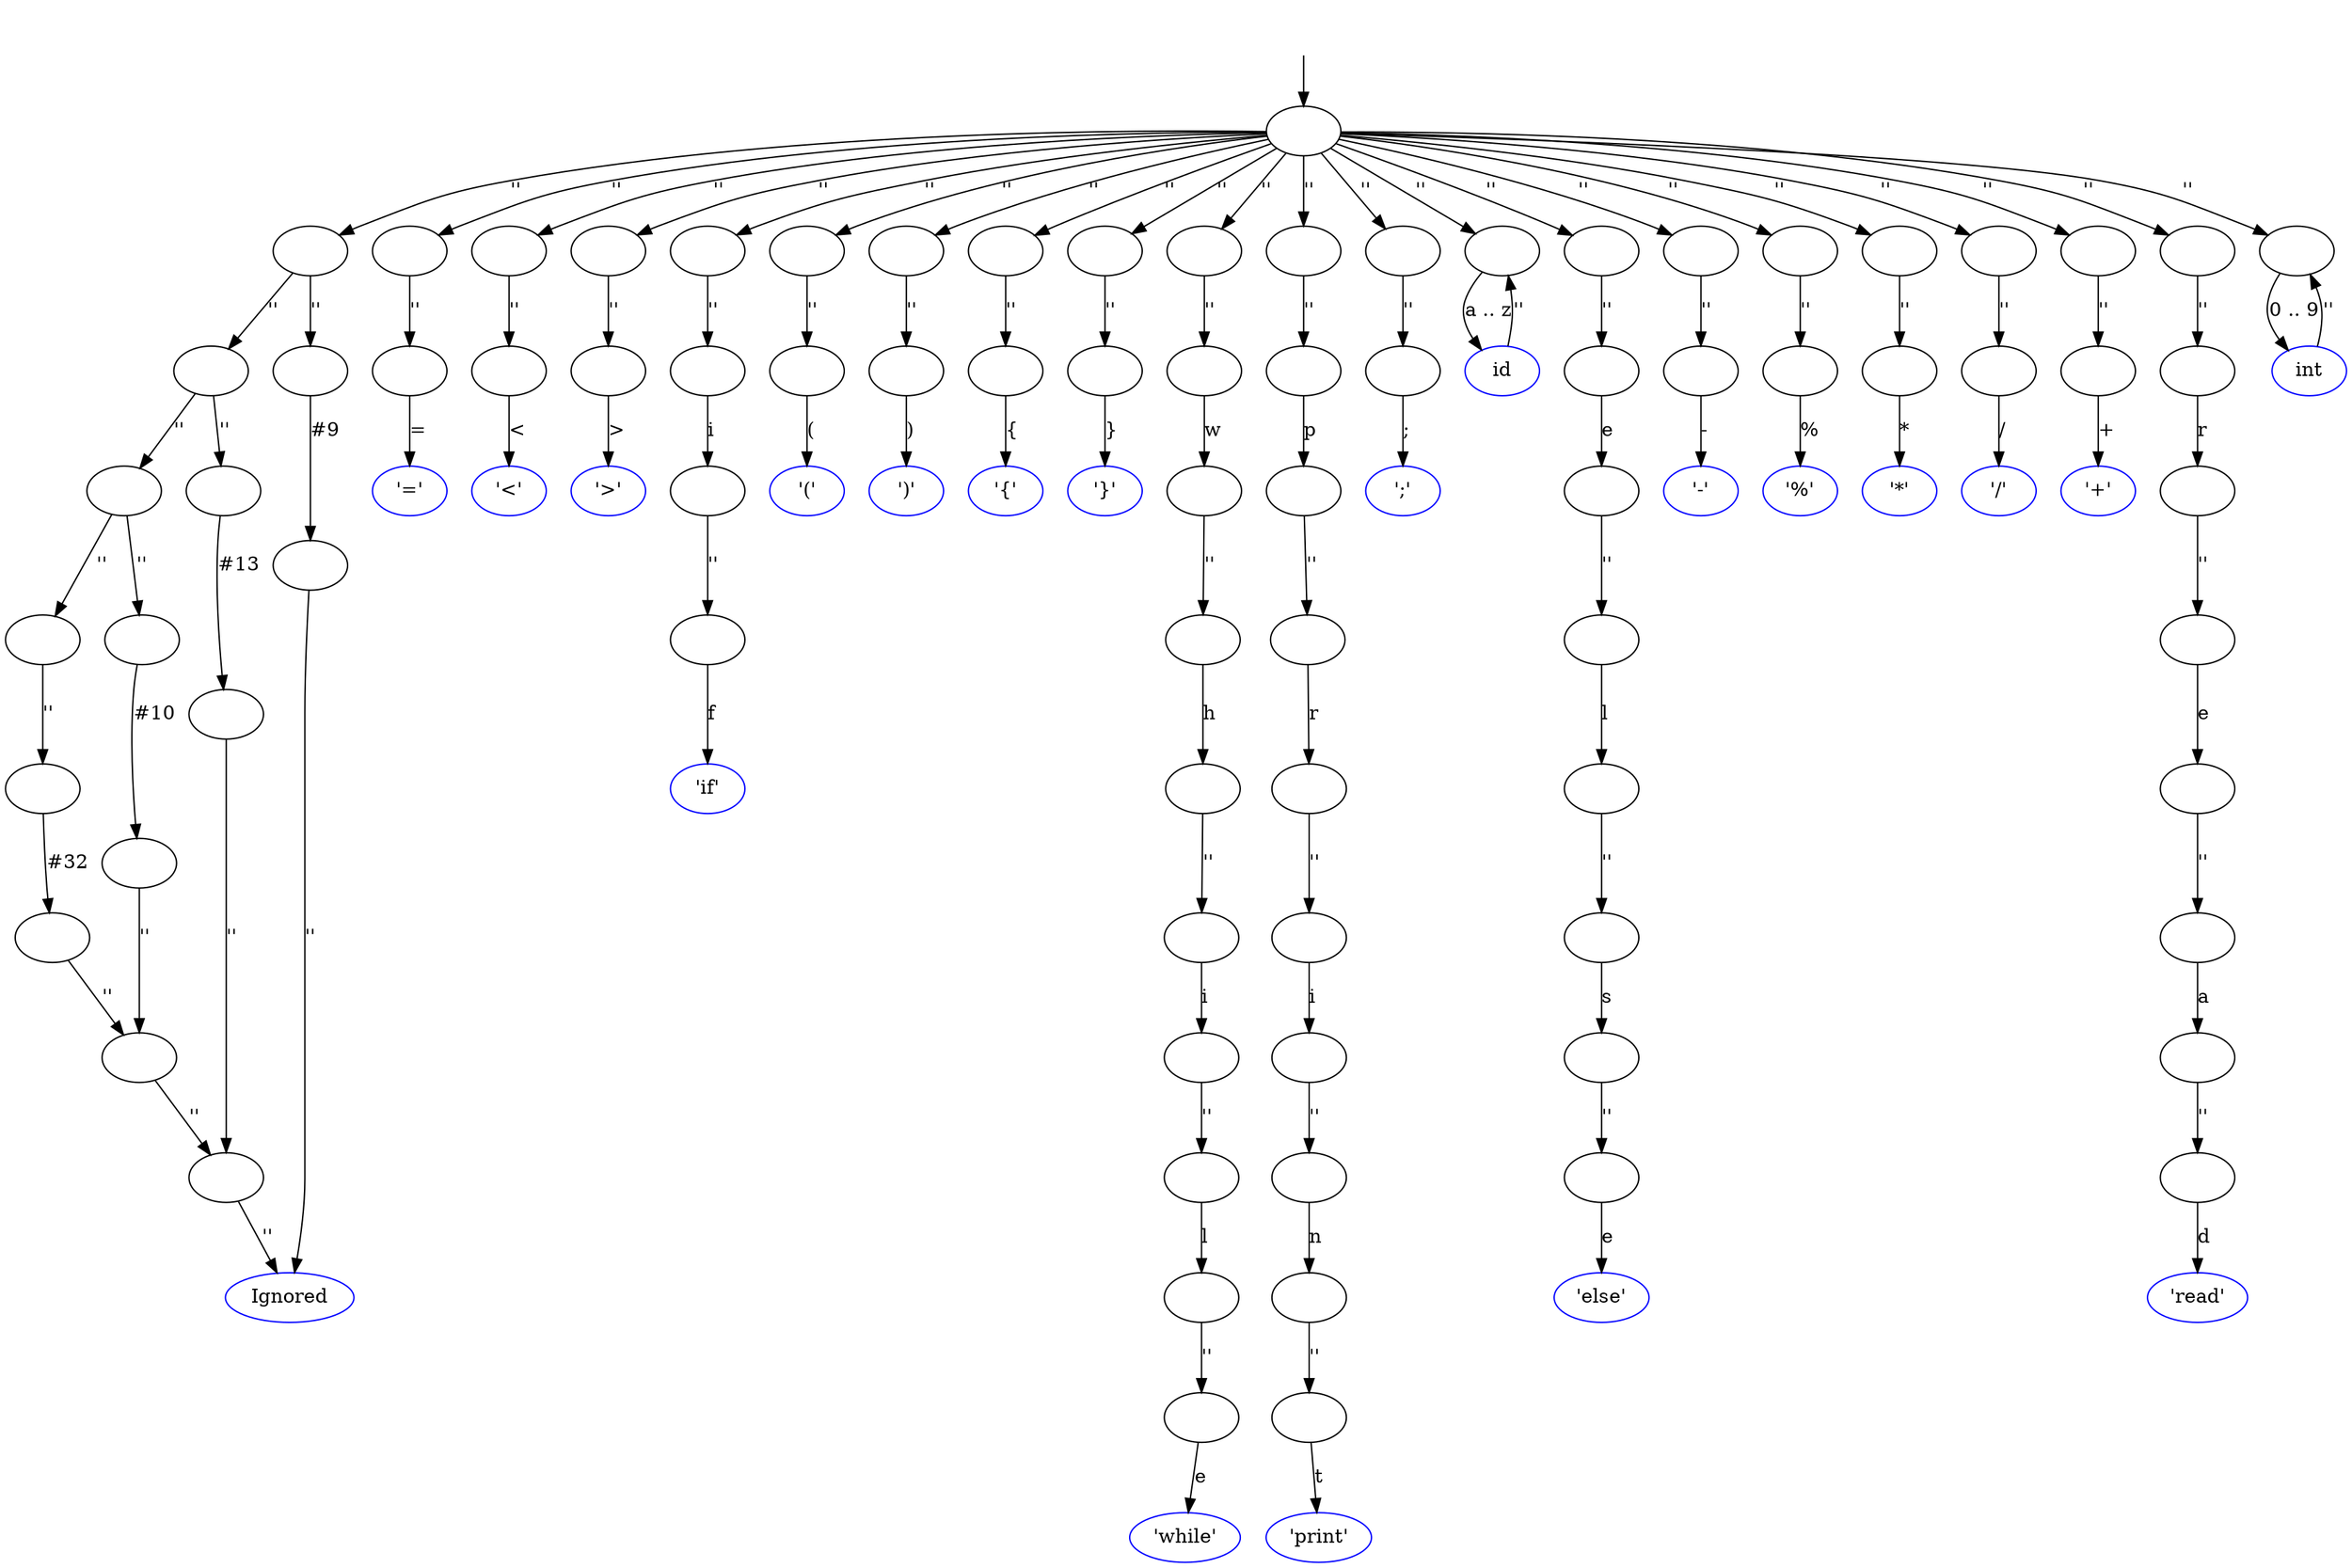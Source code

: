 digraph g {
s33427072[shape=oval,label=""];
s33427072->s33577024 [label="\'\'"];
s33427072->s33582080 [label="\'\'"];
s33427072->s33623760 [label="\'\'"];
s33427072->s33620400 [label="\'\'"];
s33427072->s33633408 [label="\'\'"];
s33427072->s33743200 [label="\'\'"];
s33427072->s33748016 [label="\'\'"];
s33427072->s33756928 [label="\'\'"];
s33427072->s33761744 [label="\'\'"];
s33427072->s33766560 [label="\'\'"];
s33427072->s33806240 [label="\'\'"];
s33427072->s33817248 [label="\'\'"];
s33427072->s33825760 [label="\'\'"];
s33427072->s33835472 [label="\'\'"];
s33427072->s33843904 [label="\'\'"];
s33427072->s33856912 [label="\'\'"];
s33427072->s33853552 [label="\'\'"];
s33427072->s33858368 [label="\'\'"];
s33427072->s33867280 [label="\'\'"];
s33427072->s33575504 [label="\'\'"];
s33427072->s33633568 [label="\'\'"];
s33565536[shape=oval,label=""];
s33565536->s33564736 [label="\'\'"];
s33564736[shape=oval,label=""];
s33564736->s33564496 [label="#32"];
s33564496[shape=oval,label=""];
s33564496->s33574208 [label="\'\'"];
s33574448[shape=oval,label=""];
s33574448->s33565536 [label="\'\'"];
s33574448->s33563136 [label="\'\'"];
s33574208[shape=oval,label=""];
s33574208->s33571408 [label="\'\'"];
s33563136[shape=oval,label=""];
s33563136->s33562896 [label="#10"];
s33562896[shape=oval,label=""];
s33562896->s33574208 [label="\'\'"];
s33571648[shape=oval,label=""];
s33571648->s33574448 [label="\'\'"];
s33571648->s33572608 [label="\'\'"];
s33571408[shape=oval,label=""];
s33571408->s33576784 [label="\'\'"];
s33572608[shape=oval,label=""];
s33572608->s33572368 [label="#13"];
s33572368[shape=oval,label=""];
s33572368->s33571408 [label="\'\'"];
s33577024[shape=oval,label=""];
s33577024->s33571648 [label="\'\'"];
s33577024->s33577984 [label="\'\'"];
s33576784[shape=oval,color=blue,label="Ignored\n"];
s33577984[shape=oval,label=""];
s33577984->s33577744 [label="#9"];
s33577744[shape=oval,label=""];
s33577744->s33576784 [label="\'\'"];
s33582080[shape=oval,label=""];
s33582080->s33581440 [label="\'\'"];
s33581440[shape=oval,label=""];
s33581440->s33581200 [label="="];
s33581200[shape=oval,color=blue,label="\'=\'\n"];
s33623760[shape=oval,label=""];
s33623760->s33623120 [label="\'\'"];
s33623120[shape=oval,label=""];
s33623120->s33622880 [label="<"];
s33622880[shape=oval,color=blue,label="\'<\'\n"];
s33620400[shape=oval,label=""];
s33620400->s33636128 [label="\'\'"];
s33636128[shape=oval,label=""];
s33636128->s33635888 [label=">"];
s33635888[shape=oval,color=blue,label="\'>\'\n"];
s33633408[shape=oval,label=""];
s33633408->s33632768 [label="\'\'"];
s33632768[shape=oval,label=""];
s33632768->s33632528 [label="i"];
s33632528[shape=oval,label=""];
s33632528->s33745920 [label="\'\'"];
s33745920[shape=oval,label=""];
s33745920->s33745680 [label="f"];
s33745680[shape=oval,color=blue,label="\'if\'\n"];
s33743200[shape=oval,label=""];
s33743200->s33750736 [label="\'\'"];
s33750736[shape=oval,label=""];
s33750736->s33750496 [label="("];
s33750496[shape=oval,color=blue,label="\'(\'\n"];
s33748016[shape=oval,label=""];
s33748016->s33747376 [label="\'\'"];
s33747376[shape=oval,label=""];
s33747376->s33747136 [label=")"];
s33747136[shape=oval,color=blue,label="\')\'\n"];
s33756928[shape=oval,label=""];
s33756928->s33756288 [label="\'\'"];
s33756288[shape=oval,label=""];
s33756288->s33756048 [label="{"];
s33756048[shape=oval,color=blue,label="\'{\'\n"];
s33761744[shape=oval,label=""];
s33761744->s33761104 [label="\'\'"];
s33761104[shape=oval,label=""];
s33761104->s33760864 [label="}"];
s33760864[shape=oval,color=blue,label="\'}\'\n"];
s33766560[shape=oval,label=""];
s33766560->s33765920 [label="\'\'"];
s33765920[shape=oval,label=""];
s33765920->s33765680 [label="w"];
s33765680[shape=oval,label=""];
s33765680->s33764400 [label="\'\'"];
s33764400[shape=oval,label=""];
s33764400->s33764160 [label="h"];
s33764160[shape=oval,label=""];
s33764160->s33779248 [label="\'\'"];
s33779248[shape=oval,label=""];
s33779248->s33779008 [label="i"];
s33779008[shape=oval,label=""];
s33779008->s33777728 [label="\'\'"];
s33777728[shape=oval,label=""];
s33777728->s33777488 [label="l"];
s33777488[shape=oval,label=""];
s33777488->s33776208 [label="\'\'"];
s33776208[shape=oval,label=""];
s33776208->s33775968 [label="e"];
s33775968[shape=oval,color=blue,label="\'while\'\n"];
s33806240[shape=oval,label=""];
s33806240->s33805600 [label="\'\'"];
s33805600[shape=oval,label=""];
s33805600->s33805360 [label="p"];
s33805360[shape=oval,label=""];
s33805360->s33816352 [label="\'\'"];
s33816352[shape=oval,label=""];
s33816352->s33816112 [label="r"];
s33816112[shape=oval,label=""];
s33816112->s33814832 [label="\'\'"];
s33814832[shape=oval,label=""];
s33814832->s33814592 [label="i"];
s33814592[shape=oval,label=""];
s33814592->s33813312 [label="\'\'"];
s33813312[shape=oval,label=""];
s33813312->s33813072 [label="n"];
s33813072[shape=oval,label=""];
s33813072->s33819968 [label="\'\'"];
s33819968[shape=oval,label=""];
s33819968->s33819728 [label="t"];
s33819728[shape=oval,color=blue,label="\'print\'\n"];
s33817248[shape=oval,label=""];
s33817248->s33816608 [label="\'\'"];
s33816608[shape=oval,label=""];
s33816608->s33828640 [label=";"];
s33828640[shape=oval,color=blue,label="\';\'\n"];
s33825760[shape=oval,label=""];
s33825760->s33825520 [label="a .. z"];
s33825520[shape=oval,color=blue,label="id\n"];
s33825520->s33825760 [label="\'\'"];
s33835472[shape=oval,label=""];
s33835472->s33834832 [label="\'\'"];
s33834832[shape=oval,label=""];
s33834832->s33834592 [label="e"];
s33834592[shape=oval,label=""];
s33834592->s33833312 [label="\'\'"];
s33833312[shape=oval,label=""];
s33833312->s33833072 [label="l"];
s33833072[shape=oval,label=""];
s33833072->s33839968 [label="\'\'"];
s33839968[shape=oval,label=""];
s33839968->s33839728 [label="s"];
s33839728[shape=oval,label=""];
s33839728->s33838448 [label="\'\'"];
s33838448[shape=oval,label=""];
s33838448->s33838208 [label="e"];
s33838208[shape=oval,color=blue,label="\'else\'\n"];
s33843904[shape=oval,label=""];
s33843904->s33843264 [label="\'\'"];
s33843264[shape=oval,label=""];
s33843264->s33843024 [label="-"];
s33843024[shape=oval,color=blue,label="\'-\'\n"];
s33856912[shape=oval,label=""];
s33856912->s33856272 [label="\'\'"];
s33856272[shape=oval,label=""];
s33856272->s33856032 [label="%"];
s33856032[shape=oval,color=blue,label="\'%\'\n"];
s33853552[shape=oval,label=""];
s33853552->s33861088 [label="\'\'"];
s33861088[shape=oval,label=""];
s33861088->s33860848 [label="*"];
s33860848[shape=oval,color=blue,label="\'*\'\n"];
s33858368[shape=oval,label=""];
s33858368->s33857728 [label="\'\'"];
s33857728[shape=oval,label=""];
s33857728->s33869760 [label="/"];
s33869760[shape=oval,color=blue,label="\'/\'\n"];
s33867280[shape=oval,label=""];
s33867280->s33866640 [label="\'\'"];
s33866640[shape=oval,label=""];
s33866640->s33866400 [label="+"];
s33866400[shape=oval,color=blue,label="\'+\'\n"];
s33575504[shape=oval,label=""];
s33575504->s33582240 [label="\'\'"];
s33582240[shape=oval,label=""];
s33582240->s33581760 [label="r"];
s33581760[shape=oval,label=""];
s33581760->s33595328 [label="\'\'"];
s33595328[shape=oval,label=""];
s33595328->s33595088 [label="e"];
s33595088[shape=oval,label=""];
s33595088->s33593088 [label="\'\'"];
s33593088[shape=oval,label=""];
s33593088->s33592768 [label="a"];
s33592768[shape=oval,label=""];
s33592768->s33623840 [label="\'\'"];
s33623840[shape=oval,label=""];
s33623840->s33623360 [label="d"];
s33623360[shape=oval,color=blue,label="\'read\'\n"];
s33633568[shape=oval,label=""];
s33633568->s33633088 [label="0 .. 9"];
s33633088[shape=oval,color=blue,label="int\n"];
s33633088->s33633568 [label="\'\'"];
empty->s33427072; empty[label="",shape=none];
}
